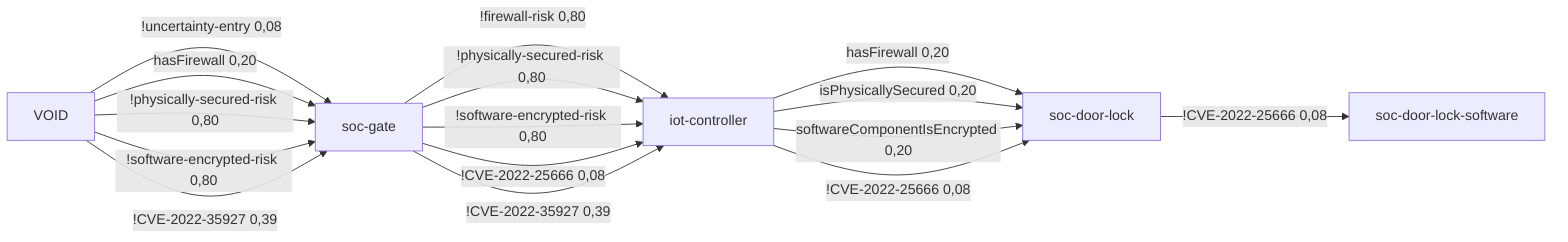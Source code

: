 %% AttributeChange [4mqualcom/apq8096[0m to [4m2.1[0m for node [4msoc-door-lock[0m
%%  VOID -[0,98]->  soc-gate -[1,00]->  iot-controller -[0,53]->  soc-door-lock -[0,08]-> soc-door-lock-software 16,55 0,04
flowchart LR
	soc-door-lock[soc-door-lock]
	soc-door-lock-software[soc-door-lock-software]
	iot-controller[iot-controller]
	soc-gate[soc-gate]
	VOID[VOID]
	soc-door-lock -->|!CVE-2022-25666 0,08| soc-door-lock-software
	iot-controller -->|hasFirewall 0,20| soc-door-lock
	iot-controller -->|isPhysicallySecured 0,20| soc-door-lock
	iot-controller -->|softwareComponentIsEncrypted 0,20| soc-door-lock
	iot-controller -->|!CVE-2022-25666 0,08| soc-door-lock
	soc-gate -->|!firewall-risk 0,80| iot-controller
	soc-gate -->|!physically-secured-risk 0,80| iot-controller
	soc-gate -->|!software-encrypted-risk 0,80| iot-controller
	soc-gate -->|!CVE-2022-25666 0,08| iot-controller
	soc-gate -->|!CVE-2022-35927 0,39| iot-controller
	VOID -->|!uncertainty-entry 0,08| soc-gate
	VOID -->|hasFirewall 0,20| soc-gate
	VOID -->|!physically-secured-risk 0,80| soc-gate
	VOID -->|!software-encrypted-risk 0,80| soc-gate
	VOID -->|!CVE-2022-35927 0,39| soc-gate